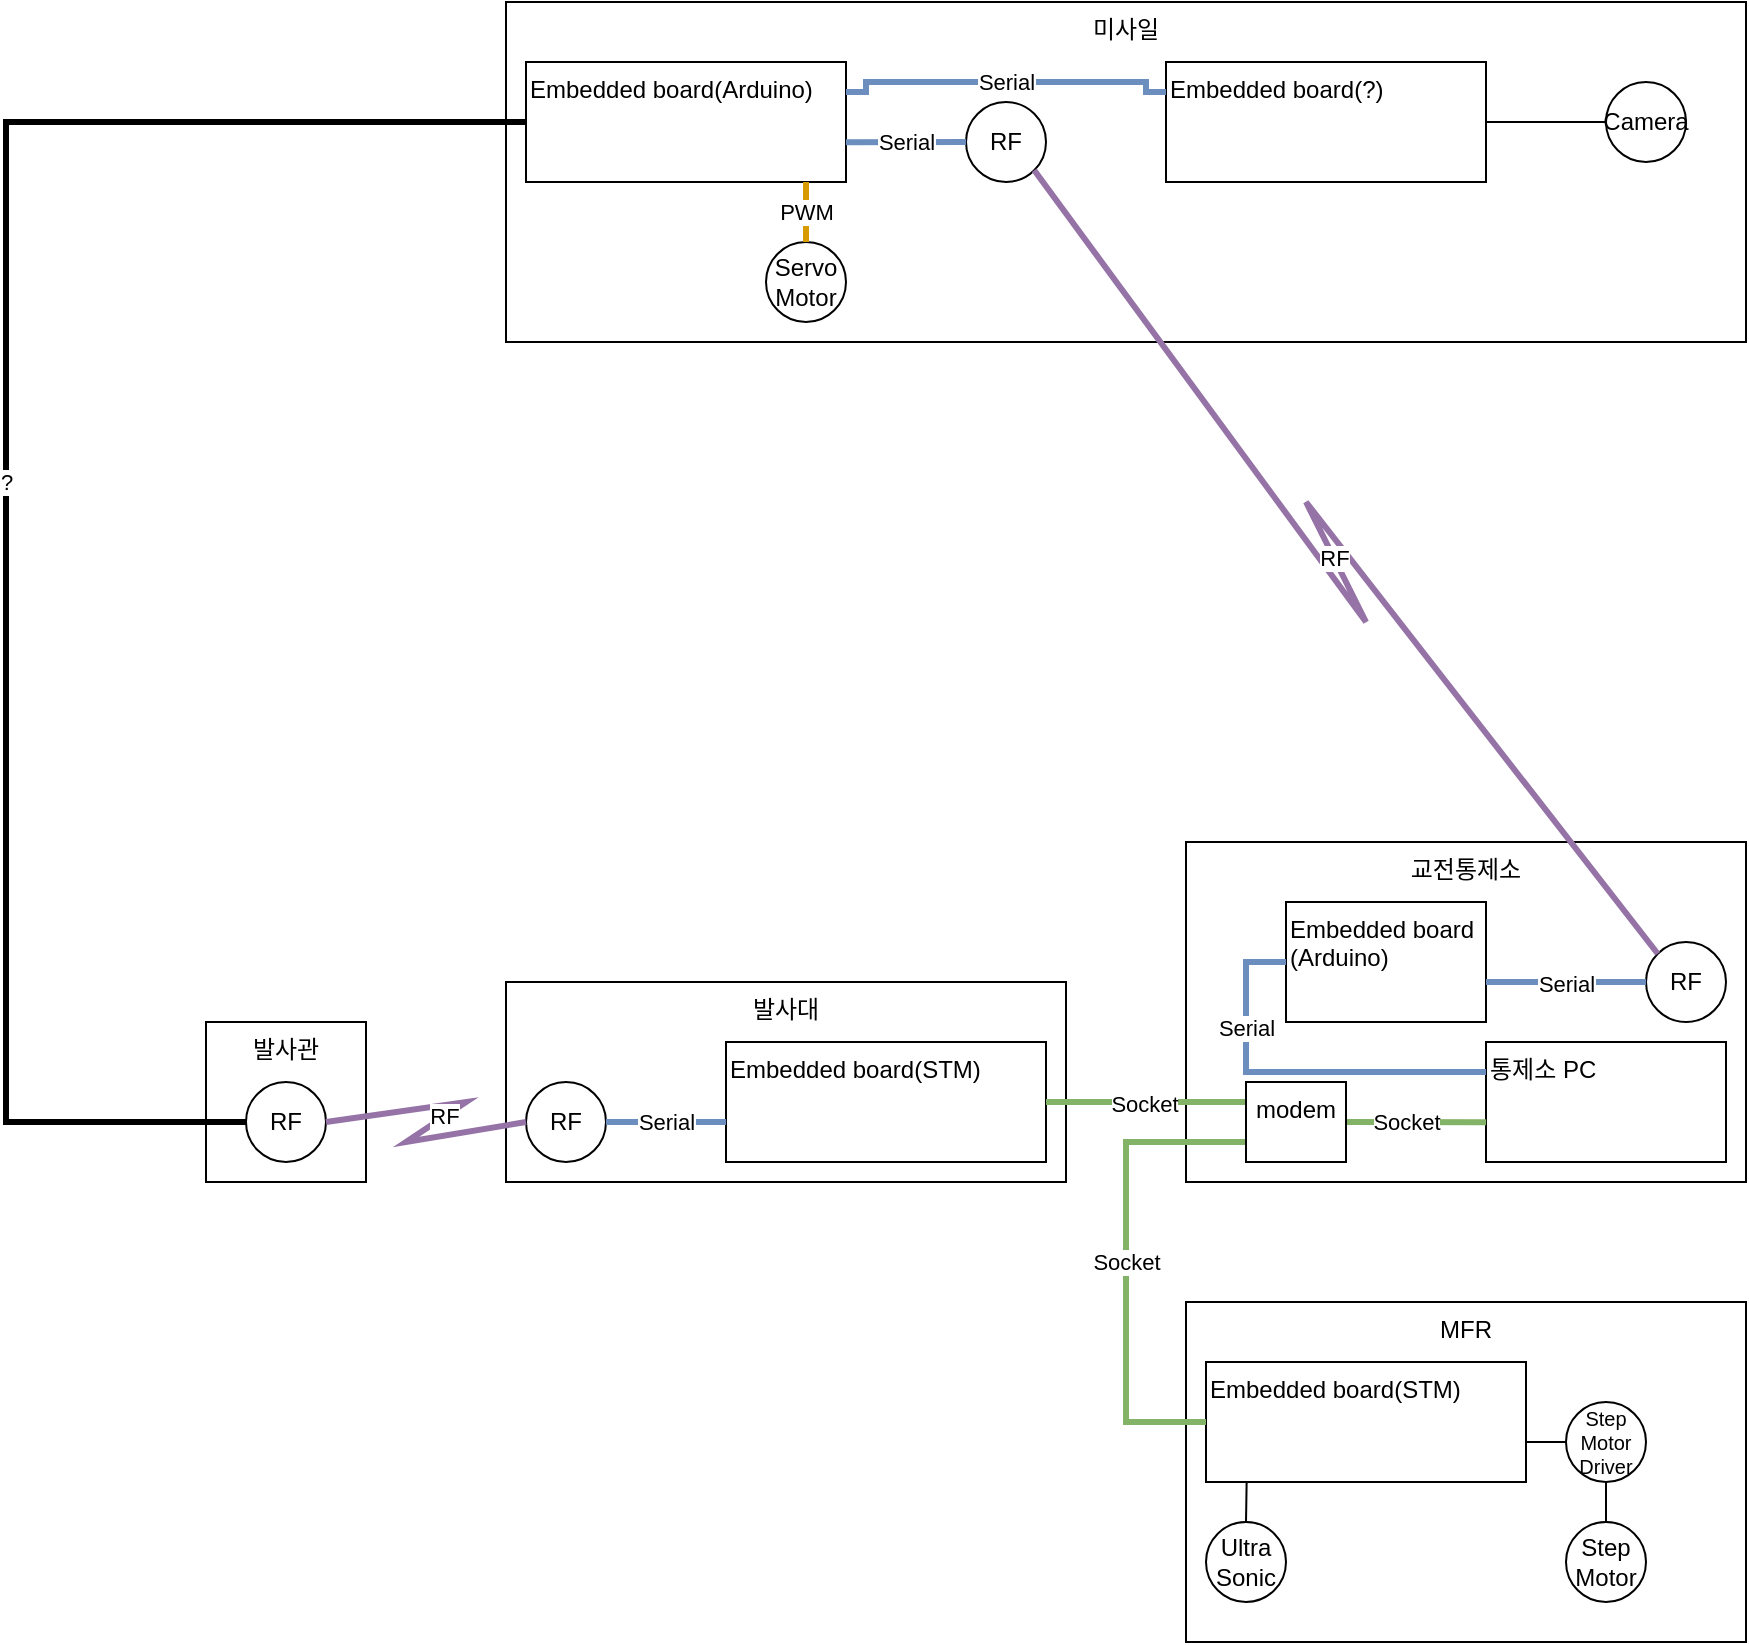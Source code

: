 <mxfile version="26.1.0">
  <diagram name="페이지-1" id="5okre0JoYVMYLcafYqmi">
    <mxGraphModel dx="2474" dy="1193" grid="0" gridSize="10" guides="1" tooltips="1" connect="1" arrows="1" fold="1" page="0" pageScale="1" pageWidth="827" pageHeight="1169" math="0" shadow="0">
      <root>
        <mxCell id="0" />
        <mxCell id="1" parent="0" />
        <mxCell id="Wm4q_M4GhdcZWvchF4W8-1" value="교전통제소" style="rounded=0;whiteSpace=wrap;html=1;verticalAlign=top;" vertex="1" parent="1">
          <mxGeometry x="260" y="500" width="280" height="170" as="geometry" />
        </mxCell>
        <mxCell id="Wm4q_M4GhdcZWvchF4W8-2" value="통제소 PC" style="rounded=0;whiteSpace=wrap;html=1;verticalAlign=top;align=left;" vertex="1" parent="1">
          <mxGeometry x="410" y="600" width="120" height="60" as="geometry" />
        </mxCell>
        <mxCell id="Wm4q_M4GhdcZWvchF4W8-3" value="Embedded board&lt;div&gt;(Arduino)&lt;/div&gt;" style="rounded=0;whiteSpace=wrap;html=1;verticalAlign=top;align=left;" vertex="1" parent="1">
          <mxGeometry x="310" y="530" width="100" height="60" as="geometry" />
        </mxCell>
        <mxCell id="Wm4q_M4GhdcZWvchF4W8-4" value="RF" style="ellipse;whiteSpace=wrap;html=1;aspect=fixed;" vertex="1" parent="1">
          <mxGeometry x="490" y="550" width="40" height="40" as="geometry" />
        </mxCell>
        <mxCell id="Wm4q_M4GhdcZWvchF4W8-5" value="" style="endArrow=none;html=1;rounded=0;exitX=0;exitY=0.5;exitDx=0;exitDy=0;fillColor=#dae8fc;strokeColor=#6c8ebf;strokeWidth=3;entryX=1;entryY=0.667;entryDx=0;entryDy=0;entryPerimeter=0;" edge="1" parent="1" source="Wm4q_M4GhdcZWvchF4W8-4" target="Wm4q_M4GhdcZWvchF4W8-3">
          <mxGeometry width="50" height="50" relative="1" as="geometry">
            <mxPoint x="400" y="670" as="sourcePoint" />
            <mxPoint x="470" y="640" as="targetPoint" />
          </mxGeometry>
        </mxCell>
        <mxCell id="Wm4q_M4GhdcZWvchF4W8-47" value="Serial" style="edgeLabel;html=1;align=center;verticalAlign=middle;resizable=0;points=[];" vertex="1" connectable="0" parent="Wm4q_M4GhdcZWvchF4W8-5">
          <mxGeometry x="-0.024" y="1" relative="1" as="geometry">
            <mxPoint x="-1" as="offset" />
          </mxGeometry>
        </mxCell>
        <mxCell id="Wm4q_M4GhdcZWvchF4W8-6" value="발사대" style="rounded=0;whiteSpace=wrap;html=1;verticalAlign=top;" vertex="1" parent="1">
          <mxGeometry x="-80" y="570" width="280" height="100" as="geometry" />
        </mxCell>
        <mxCell id="Wm4q_M4GhdcZWvchF4W8-7" value="Embedded board(STM)" style="rounded=0;whiteSpace=wrap;html=1;verticalAlign=top;align=left;" vertex="1" parent="1">
          <mxGeometry x="30" y="600" width="160" height="60" as="geometry" />
        </mxCell>
        <mxCell id="Wm4q_M4GhdcZWvchF4W8-8" value="RF" style="ellipse;whiteSpace=wrap;html=1;aspect=fixed;" vertex="1" parent="1">
          <mxGeometry x="-70" y="620" width="40" height="40" as="geometry" />
        </mxCell>
        <mxCell id="Wm4q_M4GhdcZWvchF4W8-10" value="Serial" style="endArrow=none;html=1;rounded=0;exitX=1;exitY=0.5;exitDx=0;exitDy=0;entryX=0.393;entryY=0.412;entryDx=0;entryDy=0;entryPerimeter=0;fillColor=#dae8fc;strokeColor=#6c8ebf;strokeWidth=3;" edge="1" parent="1" source="Wm4q_M4GhdcZWvchF4W8-8">
          <mxGeometry width="50" height="50" relative="1" as="geometry">
            <mxPoint x="-30" y="620" as="sourcePoint" />
            <mxPoint x="30.04" y="640.04" as="targetPoint" />
          </mxGeometry>
        </mxCell>
        <mxCell id="Wm4q_M4GhdcZWvchF4W8-17" value="미사일" style="rounded=0;whiteSpace=wrap;html=1;verticalAlign=top;" vertex="1" parent="1">
          <mxGeometry x="-80" y="80" width="620" height="170" as="geometry" />
        </mxCell>
        <mxCell id="Wm4q_M4GhdcZWvchF4W8-18" value="Embedded board(Arduino)" style="rounded=0;whiteSpace=wrap;html=1;verticalAlign=top;align=left;" vertex="1" parent="1">
          <mxGeometry x="-70" y="110" width="160" height="60" as="geometry" />
        </mxCell>
        <mxCell id="Wm4q_M4GhdcZWvchF4W8-19" value="RF" style="ellipse;whiteSpace=wrap;html=1;aspect=fixed;" vertex="1" parent="1">
          <mxGeometry x="150" y="130" width="40" height="40" as="geometry" />
        </mxCell>
        <mxCell id="Wm4q_M4GhdcZWvchF4W8-20" value="Serial" style="endArrow=none;html=1;rounded=0;exitX=0;exitY=0.5;exitDx=0;exitDy=0;entryX=0.607;entryY=0.824;entryDx=0;entryDy=0;entryPerimeter=0;fillColor=#dae8fc;strokeColor=#6c8ebf;strokeWidth=3;" edge="1" parent="1" source="Wm4q_M4GhdcZWvchF4W8-19">
          <mxGeometry width="50" height="50" relative="1" as="geometry">
            <mxPoint x="60" y="180" as="sourcePoint" />
            <mxPoint x="89.96" y="150.08" as="targetPoint" />
          </mxGeometry>
        </mxCell>
        <mxCell id="Wm4q_M4GhdcZWvchF4W8-21" value="RF" style="endArrow=none;html=1;rounded=0;entryX=1;entryY=1;entryDx=0;entryDy=0;exitX=0;exitY=0;exitDx=0;exitDy=0;fillColor=#e1d5e7;strokeColor=#9673a6;strokeWidth=3;" edge="1" parent="1" source="Wm4q_M4GhdcZWvchF4W8-4" target="Wm4q_M4GhdcZWvchF4W8-19">
          <mxGeometry width="50" height="50" relative="1" as="geometry">
            <mxPoint x="-120" y="570" as="sourcePoint" />
            <mxPoint x="-70" y="520" as="targetPoint" />
            <Array as="points">
              <mxPoint x="320" y="330" />
              <mxPoint x="350" y="390" />
            </Array>
          </mxGeometry>
        </mxCell>
        <mxCell id="Wm4q_M4GhdcZWvchF4W8-22" value="발사관" style="rounded=0;whiteSpace=wrap;html=1;verticalAlign=top;" vertex="1" parent="1">
          <mxGeometry x="-230" y="590" width="80" height="80" as="geometry" />
        </mxCell>
        <mxCell id="Wm4q_M4GhdcZWvchF4W8-23" value="RF" style="ellipse;whiteSpace=wrap;html=1;aspect=fixed;" vertex="1" parent="1">
          <mxGeometry x="-210" y="620" width="40" height="40" as="geometry" />
        </mxCell>
        <mxCell id="Wm4q_M4GhdcZWvchF4W8-16" value="RF" style="endArrow=none;html=1;rounded=0;exitX=1;exitY=0.5;exitDx=0;exitDy=0;entryX=0;entryY=0.5;entryDx=0;entryDy=0;fillColor=#e1d5e7;strokeColor=#9673a6;strokeWidth=3;" edge="1" parent="1" source="Wm4q_M4GhdcZWvchF4W8-23" target="Wm4q_M4GhdcZWvchF4W8-8">
          <mxGeometry width="50" height="50" relative="1" as="geometry">
            <mxPoint x="-150.0" y="570" as="sourcePoint" />
            <mxPoint x="-40" y="510" as="targetPoint" />
            <Array as="points">
              <mxPoint x="-100" y="630" />
              <mxPoint x="-130" y="650" />
            </Array>
          </mxGeometry>
        </mxCell>
        <mxCell id="Wm4q_M4GhdcZWvchF4W8-24" value="?" style="endArrow=none;html=1;rounded=0;entryX=0;entryY=0.5;entryDx=0;entryDy=0;exitX=0;exitY=0.5;exitDx=0;exitDy=0;strokeWidth=3;" edge="1" parent="1" source="Wm4q_M4GhdcZWvchF4W8-23" target="Wm4q_M4GhdcZWvchF4W8-18">
          <mxGeometry width="50" height="50" relative="1" as="geometry">
            <mxPoint x="-10" y="430" as="sourcePoint" />
            <mxPoint x="40" y="380" as="targetPoint" />
            <Array as="points">
              <mxPoint x="-330" y="640" />
              <mxPoint x="-330" y="140" />
            </Array>
          </mxGeometry>
        </mxCell>
        <mxCell id="Wm4q_M4GhdcZWvchF4W8-25" value="Servo&lt;div&gt;Motor&lt;/div&gt;" style="ellipse;whiteSpace=wrap;html=1;aspect=fixed;" vertex="1" parent="1">
          <mxGeometry x="50" y="200" width="40" height="40" as="geometry" />
        </mxCell>
        <mxCell id="Wm4q_M4GhdcZWvchF4W8-27" value="PWM" style="endArrow=none;html=1;rounded=0;exitX=0.5;exitY=0;exitDx=0;exitDy=0;entryX=0.875;entryY=1;entryDx=0;entryDy=0;entryPerimeter=0;fillColor=#ffe6cc;strokeColor=#d79b00;strokeWidth=3;" edge="1" parent="1" source="Wm4q_M4GhdcZWvchF4W8-25" target="Wm4q_M4GhdcZWvchF4W8-18">
          <mxGeometry width="50" height="50" relative="1" as="geometry">
            <mxPoint x="160" y="160" as="sourcePoint" />
            <mxPoint x="99.96" y="160.08" as="targetPoint" />
          </mxGeometry>
        </mxCell>
        <mxCell id="Wm4q_M4GhdcZWvchF4W8-28" value="Embedded board(?)" style="rounded=0;whiteSpace=wrap;html=1;verticalAlign=top;align=left;" vertex="1" parent="1">
          <mxGeometry x="250" y="110" width="160" height="60" as="geometry" />
        </mxCell>
        <mxCell id="Wm4q_M4GhdcZWvchF4W8-29" value="Serial" style="endArrow=none;html=1;rounded=0;entryX=1;entryY=0.25;entryDx=0;entryDy=0;exitX=0;exitY=0.25;exitDx=0;exitDy=0;fillColor=#dae8fc;strokeColor=#6c8ebf;strokeWidth=3;" edge="1" parent="1" source="Wm4q_M4GhdcZWvchF4W8-28" target="Wm4q_M4GhdcZWvchF4W8-18">
          <mxGeometry width="50" height="50" relative="1" as="geometry">
            <mxPoint x="240" y="70" as="sourcePoint" />
            <mxPoint x="190.0" y="149.79" as="targetPoint" />
            <Array as="points">
              <mxPoint x="240" y="125" />
              <mxPoint x="240" y="120" />
              <mxPoint x="100" y="120" />
              <mxPoint x="100" y="125" />
            </Array>
          </mxGeometry>
        </mxCell>
        <mxCell id="Wm4q_M4GhdcZWvchF4W8-30" value="Camera" style="ellipse;whiteSpace=wrap;html=1;aspect=fixed;" vertex="1" parent="1">
          <mxGeometry x="470" y="120" width="40" height="40" as="geometry" />
        </mxCell>
        <mxCell id="Wm4q_M4GhdcZWvchF4W8-31" value="" style="endArrow=none;html=1;rounded=0;exitX=0;exitY=0.5;exitDx=0;exitDy=0;entryX=0.79;entryY=0.353;entryDx=0;entryDy=0;entryPerimeter=0;" edge="1" parent="1" source="Wm4q_M4GhdcZWvchF4W8-30" target="Wm4q_M4GhdcZWvchF4W8-17">
          <mxGeometry width="50" height="50" relative="1" as="geometry">
            <mxPoint x="480" y="50" as="sourcePoint" />
            <mxPoint x="440" y="140" as="targetPoint" />
          </mxGeometry>
        </mxCell>
        <mxCell id="Wm4q_M4GhdcZWvchF4W8-32" value="" style="endArrow=none;html=1;rounded=0;entryX=0;entryY=0.25;entryDx=0;entryDy=0;exitX=1;exitY=0.5;exitDx=0;exitDy=0;strokeWidth=3;fillColor=#d5e8d4;strokeColor=#82b366;" edge="1" parent="1" source="Wm4q_M4GhdcZWvchF4W8-7" target="Wm4q_M4GhdcZWvchF4W8-49">
          <mxGeometry width="50" height="50" relative="1" as="geometry">
            <mxPoint x="210" y="560" as="sourcePoint" />
            <mxPoint x="250" y="559.66" as="targetPoint" />
          </mxGeometry>
        </mxCell>
        <mxCell id="Wm4q_M4GhdcZWvchF4W8-45" value="Socket" style="edgeLabel;html=1;align=center;verticalAlign=middle;resizable=0;points=[];" vertex="1" connectable="0" parent="Wm4q_M4GhdcZWvchF4W8-32">
          <mxGeometry x="-0.018" y="-1" relative="1" as="geometry">
            <mxPoint as="offset" />
          </mxGeometry>
        </mxCell>
        <mxCell id="Wm4q_M4GhdcZWvchF4W8-33" value="" style="endArrow=none;html=1;rounded=0;exitX=0;exitY=0.5;exitDx=0;exitDy=0;entryX=0;entryY=0.25;entryDx=0;entryDy=0;fillColor=#dae8fc;strokeColor=#6c8ebf;strokeWidth=3;" edge="1" parent="1" source="Wm4q_M4GhdcZWvchF4W8-3" target="Wm4q_M4GhdcZWvchF4W8-2">
          <mxGeometry width="50" height="50" relative="1" as="geometry">
            <mxPoint x="500" y="650" as="sourcePoint" />
            <mxPoint x="480" y="650" as="targetPoint" />
            <Array as="points">
              <mxPoint x="290" y="560" />
              <mxPoint x="290" y="615" />
            </Array>
          </mxGeometry>
        </mxCell>
        <mxCell id="Wm4q_M4GhdcZWvchF4W8-46" value="Serial" style="edgeLabel;html=1;align=center;verticalAlign=middle;resizable=0;points=[];" vertex="1" connectable="0" parent="Wm4q_M4GhdcZWvchF4W8-33">
          <mxGeometry x="0.313" relative="1" as="geometry">
            <mxPoint x="-53" y="-22" as="offset" />
          </mxGeometry>
        </mxCell>
        <mxCell id="Wm4q_M4GhdcZWvchF4W8-34" value="MFR" style="rounded=0;whiteSpace=wrap;html=1;verticalAlign=top;" vertex="1" parent="1">
          <mxGeometry x="260" y="730" width="280" height="170" as="geometry" />
        </mxCell>
        <mxCell id="Wm4q_M4GhdcZWvchF4W8-36" value="Embedded board(STM)" style="rounded=0;whiteSpace=wrap;html=1;verticalAlign=top;align=left;" vertex="1" parent="1">
          <mxGeometry x="270" y="760" width="160" height="60" as="geometry" />
        </mxCell>
        <mxCell id="Wm4q_M4GhdcZWvchF4W8-37" value="Step&lt;div&gt;Motor&lt;/div&gt;&lt;div&gt;Driver&lt;/div&gt;" style="ellipse;whiteSpace=wrap;html=1;aspect=fixed;fontSize=10;" vertex="1" parent="1">
          <mxGeometry x="450" y="780" width="40" height="40" as="geometry" />
        </mxCell>
        <mxCell id="Wm4q_M4GhdcZWvchF4W8-38" value="" style="endArrow=none;html=1;rounded=0;exitX=0;exitY=0.5;exitDx=0;exitDy=0;" edge="1" parent="1" source="Wm4q_M4GhdcZWvchF4W8-37">
          <mxGeometry width="50" height="50" relative="1" as="geometry">
            <mxPoint x="360" y="830" as="sourcePoint" />
            <mxPoint x="430" y="800" as="targetPoint" />
          </mxGeometry>
        </mxCell>
        <mxCell id="Wm4q_M4GhdcZWvchF4W8-40" value="Step&lt;div&gt;Motor&lt;/div&gt;" style="ellipse;whiteSpace=wrap;html=1;aspect=fixed;" vertex="1" parent="1">
          <mxGeometry x="450" y="840" width="40" height="40" as="geometry" />
        </mxCell>
        <mxCell id="Wm4q_M4GhdcZWvchF4W8-41" value="" style="endArrow=none;html=1;rounded=0;exitX=0.5;exitY=0;exitDx=0;exitDy=0;entryX=0.5;entryY=1;entryDx=0;entryDy=0;" edge="1" parent="1" source="Wm4q_M4GhdcZWvchF4W8-40" target="Wm4q_M4GhdcZWvchF4W8-37">
          <mxGeometry width="50" height="50" relative="1" as="geometry">
            <mxPoint x="500" y="650" as="sourcePoint" />
            <mxPoint x="480" y="650" as="targetPoint" />
          </mxGeometry>
        </mxCell>
        <mxCell id="Wm4q_M4GhdcZWvchF4W8-42" value="Ultra&lt;div&gt;Sonic&lt;/div&gt;" style="ellipse;whiteSpace=wrap;html=1;aspect=fixed;" vertex="1" parent="1">
          <mxGeometry x="270" y="840" width="40" height="40" as="geometry" />
        </mxCell>
        <mxCell id="Wm4q_M4GhdcZWvchF4W8-43" value="" style="endArrow=none;html=1;rounded=0;exitX=0.5;exitY=0;exitDx=0;exitDy=0;entryX=0.127;entryY=1;entryDx=0;entryDy=0;entryPerimeter=0;" edge="1" parent="1" source="Wm4q_M4GhdcZWvchF4W8-42" target="Wm4q_M4GhdcZWvchF4W8-36">
          <mxGeometry width="50" height="50" relative="1" as="geometry">
            <mxPoint x="480" y="850" as="sourcePoint" />
            <mxPoint x="480" y="830" as="targetPoint" />
          </mxGeometry>
        </mxCell>
        <mxCell id="Wm4q_M4GhdcZWvchF4W8-44" value="Socket" style="endArrow=none;html=1;rounded=0;entryX=0;entryY=0.5;entryDx=0;entryDy=0;exitX=0;exitY=0.75;exitDx=0;exitDy=0;strokeWidth=3;fillColor=#d5e8d4;strokeColor=#82b366;" edge="1" parent="1" source="Wm4q_M4GhdcZWvchF4W8-49" target="Wm4q_M4GhdcZWvchF4W8-36">
          <mxGeometry width="50" height="50" relative="1" as="geometry">
            <mxPoint x="148.72" y="730" as="sourcePoint" />
            <mxPoint x="200.0" y="789.76" as="targetPoint" />
            <Array as="points">
              <mxPoint x="230" y="650" />
              <mxPoint x="230" y="790" />
            </Array>
          </mxGeometry>
        </mxCell>
        <mxCell id="Wm4q_M4GhdcZWvchF4W8-50" value="" style="endArrow=none;html=1;rounded=0;entryX=1;entryY=0.5;entryDx=0;entryDy=0;strokeWidth=3;fillColor=#d5e8d4;strokeColor=#82b366;exitX=0.536;exitY=0.824;exitDx=0;exitDy=0;exitPerimeter=0;" edge="1" parent="1" source="Wm4q_M4GhdcZWvchF4W8-1" target="Wm4q_M4GhdcZWvchF4W8-49">
          <mxGeometry width="50" height="50" relative="1" as="geometry">
            <mxPoint x="390" y="640" as="sourcePoint" />
            <mxPoint x="270" y="790" as="targetPoint" />
            <Array as="points" />
          </mxGeometry>
        </mxCell>
        <mxCell id="Wm4q_M4GhdcZWvchF4W8-51" value="Socket" style="edgeLabel;html=1;align=center;verticalAlign=middle;resizable=0;points=[];" vertex="1" connectable="0" parent="Wm4q_M4GhdcZWvchF4W8-50">
          <mxGeometry x="-0.085" relative="1" as="geometry">
            <mxPoint x="-8" as="offset" />
          </mxGeometry>
        </mxCell>
        <mxCell id="Wm4q_M4GhdcZWvchF4W8-49" value="modem" style="rounded=0;whiteSpace=wrap;html=1;verticalAlign=top;align=center;" vertex="1" parent="1">
          <mxGeometry x="290" y="620" width="50" height="40" as="geometry" />
        </mxCell>
      </root>
    </mxGraphModel>
  </diagram>
</mxfile>
